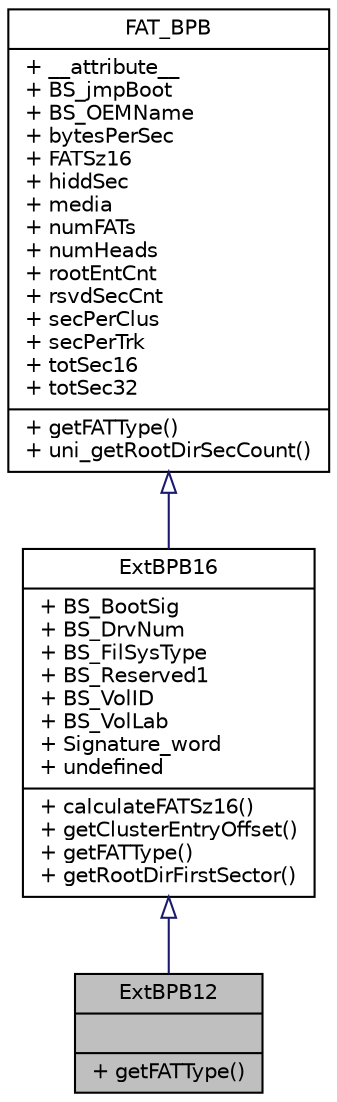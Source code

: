 digraph "ExtBPB12"
{
  edge [fontname="Helvetica",fontsize="10",labelfontname="Helvetica",labelfontsize="10"];
  node [fontname="Helvetica",fontsize="10",shape=record];
  Node413 [label="{ExtBPB12\n||+ getFATType()\l}",height=0.2,width=0.4,color="black", fillcolor="grey75", style="filled", fontcolor="black"];
  Node414 -> Node413 [dir="back",color="midnightblue",fontsize="10",style="solid",arrowtail="onormal",fontname="Helvetica"];
  Node414 [label="{ExtBPB16\n|+ BS_BootSig\l+ BS_DrvNum\l+ BS_FilSysType\l+ BS_Reserved1\l+ BS_VolID\l+ BS_VolLab\l+ Signature_word\l+ undefined\l|+ calculateFATSz16()\l+ getClusterEntryOffset()\l+ getFATType()\l+ getRootDirFirstSector()\l}",height=0.2,width=0.4,color="black", fillcolor="white", style="filled",URL="$d3/db9/class_ext_b_p_b16.html"];
  Node415 -> Node414 [dir="back",color="midnightblue",fontsize="10",style="solid",arrowtail="onormal",fontname="Helvetica"];
  Node415 [label="{FAT_BPB\n|+ __attribute__\l+ BS_jmpBoot\l+ BS_OEMName\l+ bytesPerSec\l+ FATSz16\l+ hiddSec\l+ media\l+ numFATs\l+ numHeads\l+ rootEntCnt\l+ rsvdSecCnt\l+ secPerClus\l+ secPerTrk\l+ totSec16\l+ totSec32\l|+ getFATType()\l+ uni_getRootDirSecCount()\l}",height=0.2,width=0.4,color="black", fillcolor="white", style="filled",URL="$d7/d6e/class_f_a_t___b_p_b.html"];
}
